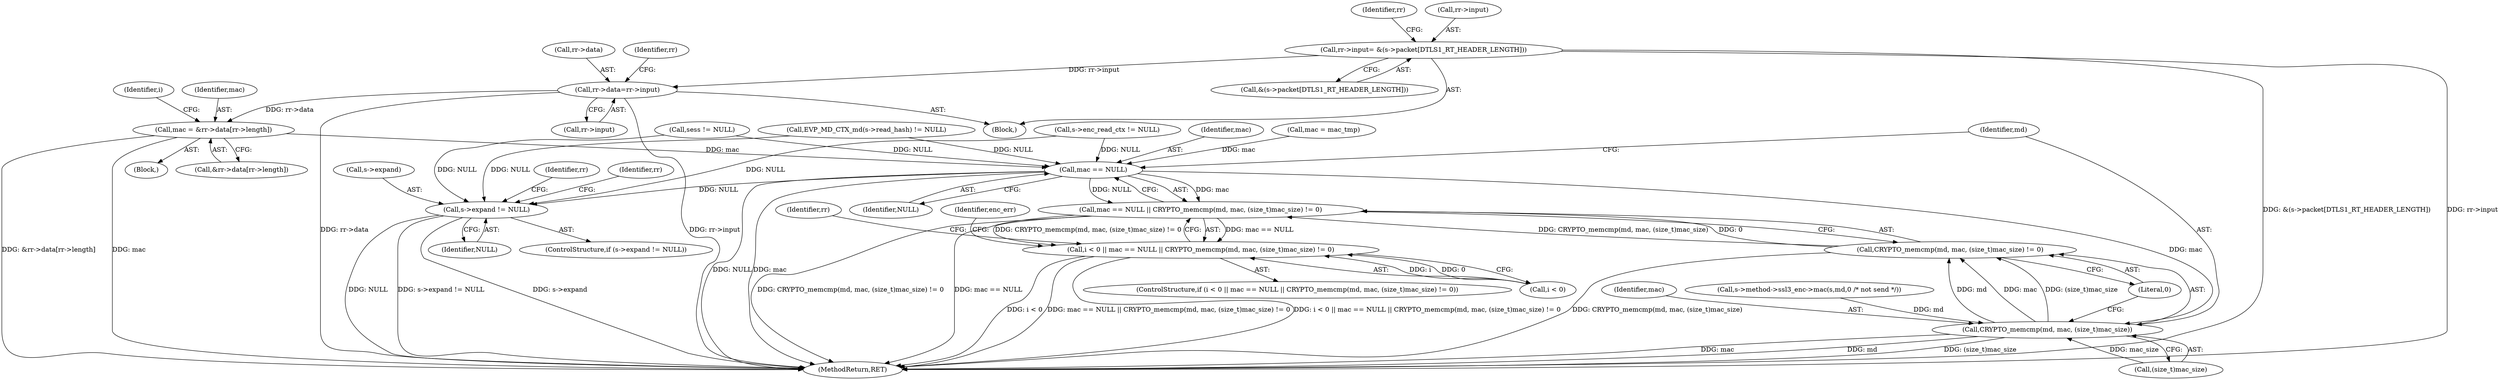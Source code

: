 digraph "0_openssl_103b171d8fc282ef435f8de9afbf7782e312961f_2@array" {
"1000324" [label="(Call,mac = &rr->data[rr->length])"];
"1000165" [label="(Call,rr->data=rr->input)"];
"1000141" [label="(Call,rr->input= &(s->packet[DTLS1_RT_HEADER_LENGTH]))"];
"1000346" [label="(Call,mac == NULL)"];
"1000345" [label="(Call,mac == NULL || CRYPTO_memcmp(md, mac, (size_t)mac_size) != 0)"];
"1000341" [label="(Call,i < 0 || mac == NULL || CRYPTO_memcmp(md, mac, (size_t)mac_size) != 0)"];
"1000350" [label="(Call,CRYPTO_memcmp(md, mac, (size_t)mac_size))"];
"1000349" [label="(Call,CRYPTO_memcmp(md, mac, (size_t)mac_size) != 0)"];
"1000390" [label="(Call,s->expand != NULL)"];
"1000352" [label="(Identifier,mac)"];
"1000141" [label="(Call,rr->input= &(s->packet[DTLS1_RT_HEADER_LENGTH]))"];
"1000345" [label="(Call,mac == NULL || CRYPTO_memcmp(md, mac, (size_t)mac_size) != 0)"];
"1000348" [label="(Identifier,NULL)"];
"1000349" [label="(Call,CRYPTO_memcmp(md, mac, (size_t)mac_size) != 0)"];
"1000399" [label="(Identifier,rr)"];
"1000335" [label="(Identifier,i)"];
"1000325" [label="(Identifier,mac)"];
"1000326" [label="(Call,&rr->data[rr->length])"];
"1000324" [label="(Call,mac = &rr->data[rr->length])"];
"1000346" [label="(Call,mac == NULL)"];
"1000336" [label="(Call,s->method->ssl3_enc->mac(s,md,0 /* not send */))"];
"1000425" [label="(Identifier,rr)"];
"1000241" [label="(Call,s->enc_read_ctx != NULL)"];
"1000342" [label="(Call,i < 0)"];
"1000456" [label="(MethodReturn,RET)"];
"1000341" [label="(Call,i < 0 || mac == NULL || CRYPTO_memcmp(md, mac, (size_t)mac_size) != 0)"];
"1000154" [label="(Identifier,rr)"];
"1000174" [label="(Identifier,rr)"];
"1000318" [label="(Block,)"];
"1000246" [label="(Call,EVP_MD_CTX_md(s->read_hash) != NULL)"];
"1000347" [label="(Identifier,mac)"];
"1000394" [label="(Identifier,NULL)"];
"1000364" [label="(Identifier,rr)"];
"1000305" [label="(Call,mac = mac_tmp)"];
"1000142" [label="(Call,rr->input)"];
"1000350" [label="(Call,CRYPTO_memcmp(md, mac, (size_t)mac_size))"];
"1000237" [label="(Call,sess != NULL)"];
"1000358" [label="(Identifier,enc_err)"];
"1000169" [label="(Call,rr->input)"];
"1000120" [label="(Block,)"];
"1000356" [label="(Literal,0)"];
"1000389" [label="(ControlStructure,if (s->expand != NULL))"];
"1000351" [label="(Identifier,md)"];
"1000390" [label="(Call,s->expand != NULL)"];
"1000166" [label="(Call,rr->data)"];
"1000353" [label="(Call,(size_t)mac_size)"];
"1000165" [label="(Call,rr->data=rr->input)"];
"1000391" [label="(Call,s->expand)"];
"1000145" [label="(Call,&(s->packet[DTLS1_RT_HEADER_LENGTH]))"];
"1000340" [label="(ControlStructure,if (i < 0 || mac == NULL || CRYPTO_memcmp(md, mac, (size_t)mac_size) != 0))"];
"1000324" -> "1000318"  [label="AST: "];
"1000324" -> "1000326"  [label="CFG: "];
"1000325" -> "1000324"  [label="AST: "];
"1000326" -> "1000324"  [label="AST: "];
"1000335" -> "1000324"  [label="CFG: "];
"1000324" -> "1000456"  [label="DDG: &rr->data[rr->length]"];
"1000324" -> "1000456"  [label="DDG: mac"];
"1000165" -> "1000324"  [label="DDG: rr->data"];
"1000324" -> "1000346"  [label="DDG: mac"];
"1000165" -> "1000120"  [label="AST: "];
"1000165" -> "1000169"  [label="CFG: "];
"1000166" -> "1000165"  [label="AST: "];
"1000169" -> "1000165"  [label="AST: "];
"1000174" -> "1000165"  [label="CFG: "];
"1000165" -> "1000456"  [label="DDG: rr->input"];
"1000165" -> "1000456"  [label="DDG: rr->data"];
"1000141" -> "1000165"  [label="DDG: rr->input"];
"1000141" -> "1000120"  [label="AST: "];
"1000141" -> "1000145"  [label="CFG: "];
"1000142" -> "1000141"  [label="AST: "];
"1000145" -> "1000141"  [label="AST: "];
"1000154" -> "1000141"  [label="CFG: "];
"1000141" -> "1000456"  [label="DDG: rr->input"];
"1000141" -> "1000456"  [label="DDG: &(s->packet[DTLS1_RT_HEADER_LENGTH])"];
"1000346" -> "1000345"  [label="AST: "];
"1000346" -> "1000348"  [label="CFG: "];
"1000347" -> "1000346"  [label="AST: "];
"1000348" -> "1000346"  [label="AST: "];
"1000351" -> "1000346"  [label="CFG: "];
"1000345" -> "1000346"  [label="CFG: "];
"1000346" -> "1000456"  [label="DDG: NULL"];
"1000346" -> "1000456"  [label="DDG: mac"];
"1000346" -> "1000345"  [label="DDG: mac"];
"1000346" -> "1000345"  [label="DDG: NULL"];
"1000305" -> "1000346"  [label="DDG: mac"];
"1000246" -> "1000346"  [label="DDG: NULL"];
"1000237" -> "1000346"  [label="DDG: NULL"];
"1000241" -> "1000346"  [label="DDG: NULL"];
"1000346" -> "1000350"  [label="DDG: mac"];
"1000346" -> "1000390"  [label="DDG: NULL"];
"1000345" -> "1000341"  [label="AST: "];
"1000345" -> "1000349"  [label="CFG: "];
"1000349" -> "1000345"  [label="AST: "];
"1000341" -> "1000345"  [label="CFG: "];
"1000345" -> "1000456"  [label="DDG: CRYPTO_memcmp(md, mac, (size_t)mac_size) != 0"];
"1000345" -> "1000456"  [label="DDG: mac == NULL"];
"1000345" -> "1000341"  [label="DDG: mac == NULL"];
"1000345" -> "1000341"  [label="DDG: CRYPTO_memcmp(md, mac, (size_t)mac_size) != 0"];
"1000349" -> "1000345"  [label="DDG: CRYPTO_memcmp(md, mac, (size_t)mac_size)"];
"1000349" -> "1000345"  [label="DDG: 0"];
"1000341" -> "1000340"  [label="AST: "];
"1000341" -> "1000342"  [label="CFG: "];
"1000342" -> "1000341"  [label="AST: "];
"1000358" -> "1000341"  [label="CFG: "];
"1000364" -> "1000341"  [label="CFG: "];
"1000341" -> "1000456"  [label="DDG: i < 0"];
"1000341" -> "1000456"  [label="DDG: mac == NULL || CRYPTO_memcmp(md, mac, (size_t)mac_size) != 0"];
"1000341" -> "1000456"  [label="DDG: i < 0 || mac == NULL || CRYPTO_memcmp(md, mac, (size_t)mac_size) != 0"];
"1000342" -> "1000341"  [label="DDG: i"];
"1000342" -> "1000341"  [label="DDG: 0"];
"1000350" -> "1000349"  [label="AST: "];
"1000350" -> "1000353"  [label="CFG: "];
"1000351" -> "1000350"  [label="AST: "];
"1000352" -> "1000350"  [label="AST: "];
"1000353" -> "1000350"  [label="AST: "];
"1000356" -> "1000350"  [label="CFG: "];
"1000350" -> "1000456"  [label="DDG: md"];
"1000350" -> "1000456"  [label="DDG: (size_t)mac_size"];
"1000350" -> "1000456"  [label="DDG: mac"];
"1000350" -> "1000349"  [label="DDG: md"];
"1000350" -> "1000349"  [label="DDG: mac"];
"1000350" -> "1000349"  [label="DDG: (size_t)mac_size"];
"1000336" -> "1000350"  [label="DDG: md"];
"1000353" -> "1000350"  [label="DDG: mac_size"];
"1000349" -> "1000356"  [label="CFG: "];
"1000356" -> "1000349"  [label="AST: "];
"1000349" -> "1000456"  [label="DDG: CRYPTO_memcmp(md, mac, (size_t)mac_size)"];
"1000390" -> "1000389"  [label="AST: "];
"1000390" -> "1000394"  [label="CFG: "];
"1000391" -> "1000390"  [label="AST: "];
"1000394" -> "1000390"  [label="AST: "];
"1000399" -> "1000390"  [label="CFG: "];
"1000425" -> "1000390"  [label="CFG: "];
"1000390" -> "1000456"  [label="DDG: NULL"];
"1000390" -> "1000456"  [label="DDG: s->expand != NULL"];
"1000390" -> "1000456"  [label="DDG: s->expand"];
"1000246" -> "1000390"  [label="DDG: NULL"];
"1000237" -> "1000390"  [label="DDG: NULL"];
"1000241" -> "1000390"  [label="DDG: NULL"];
}
